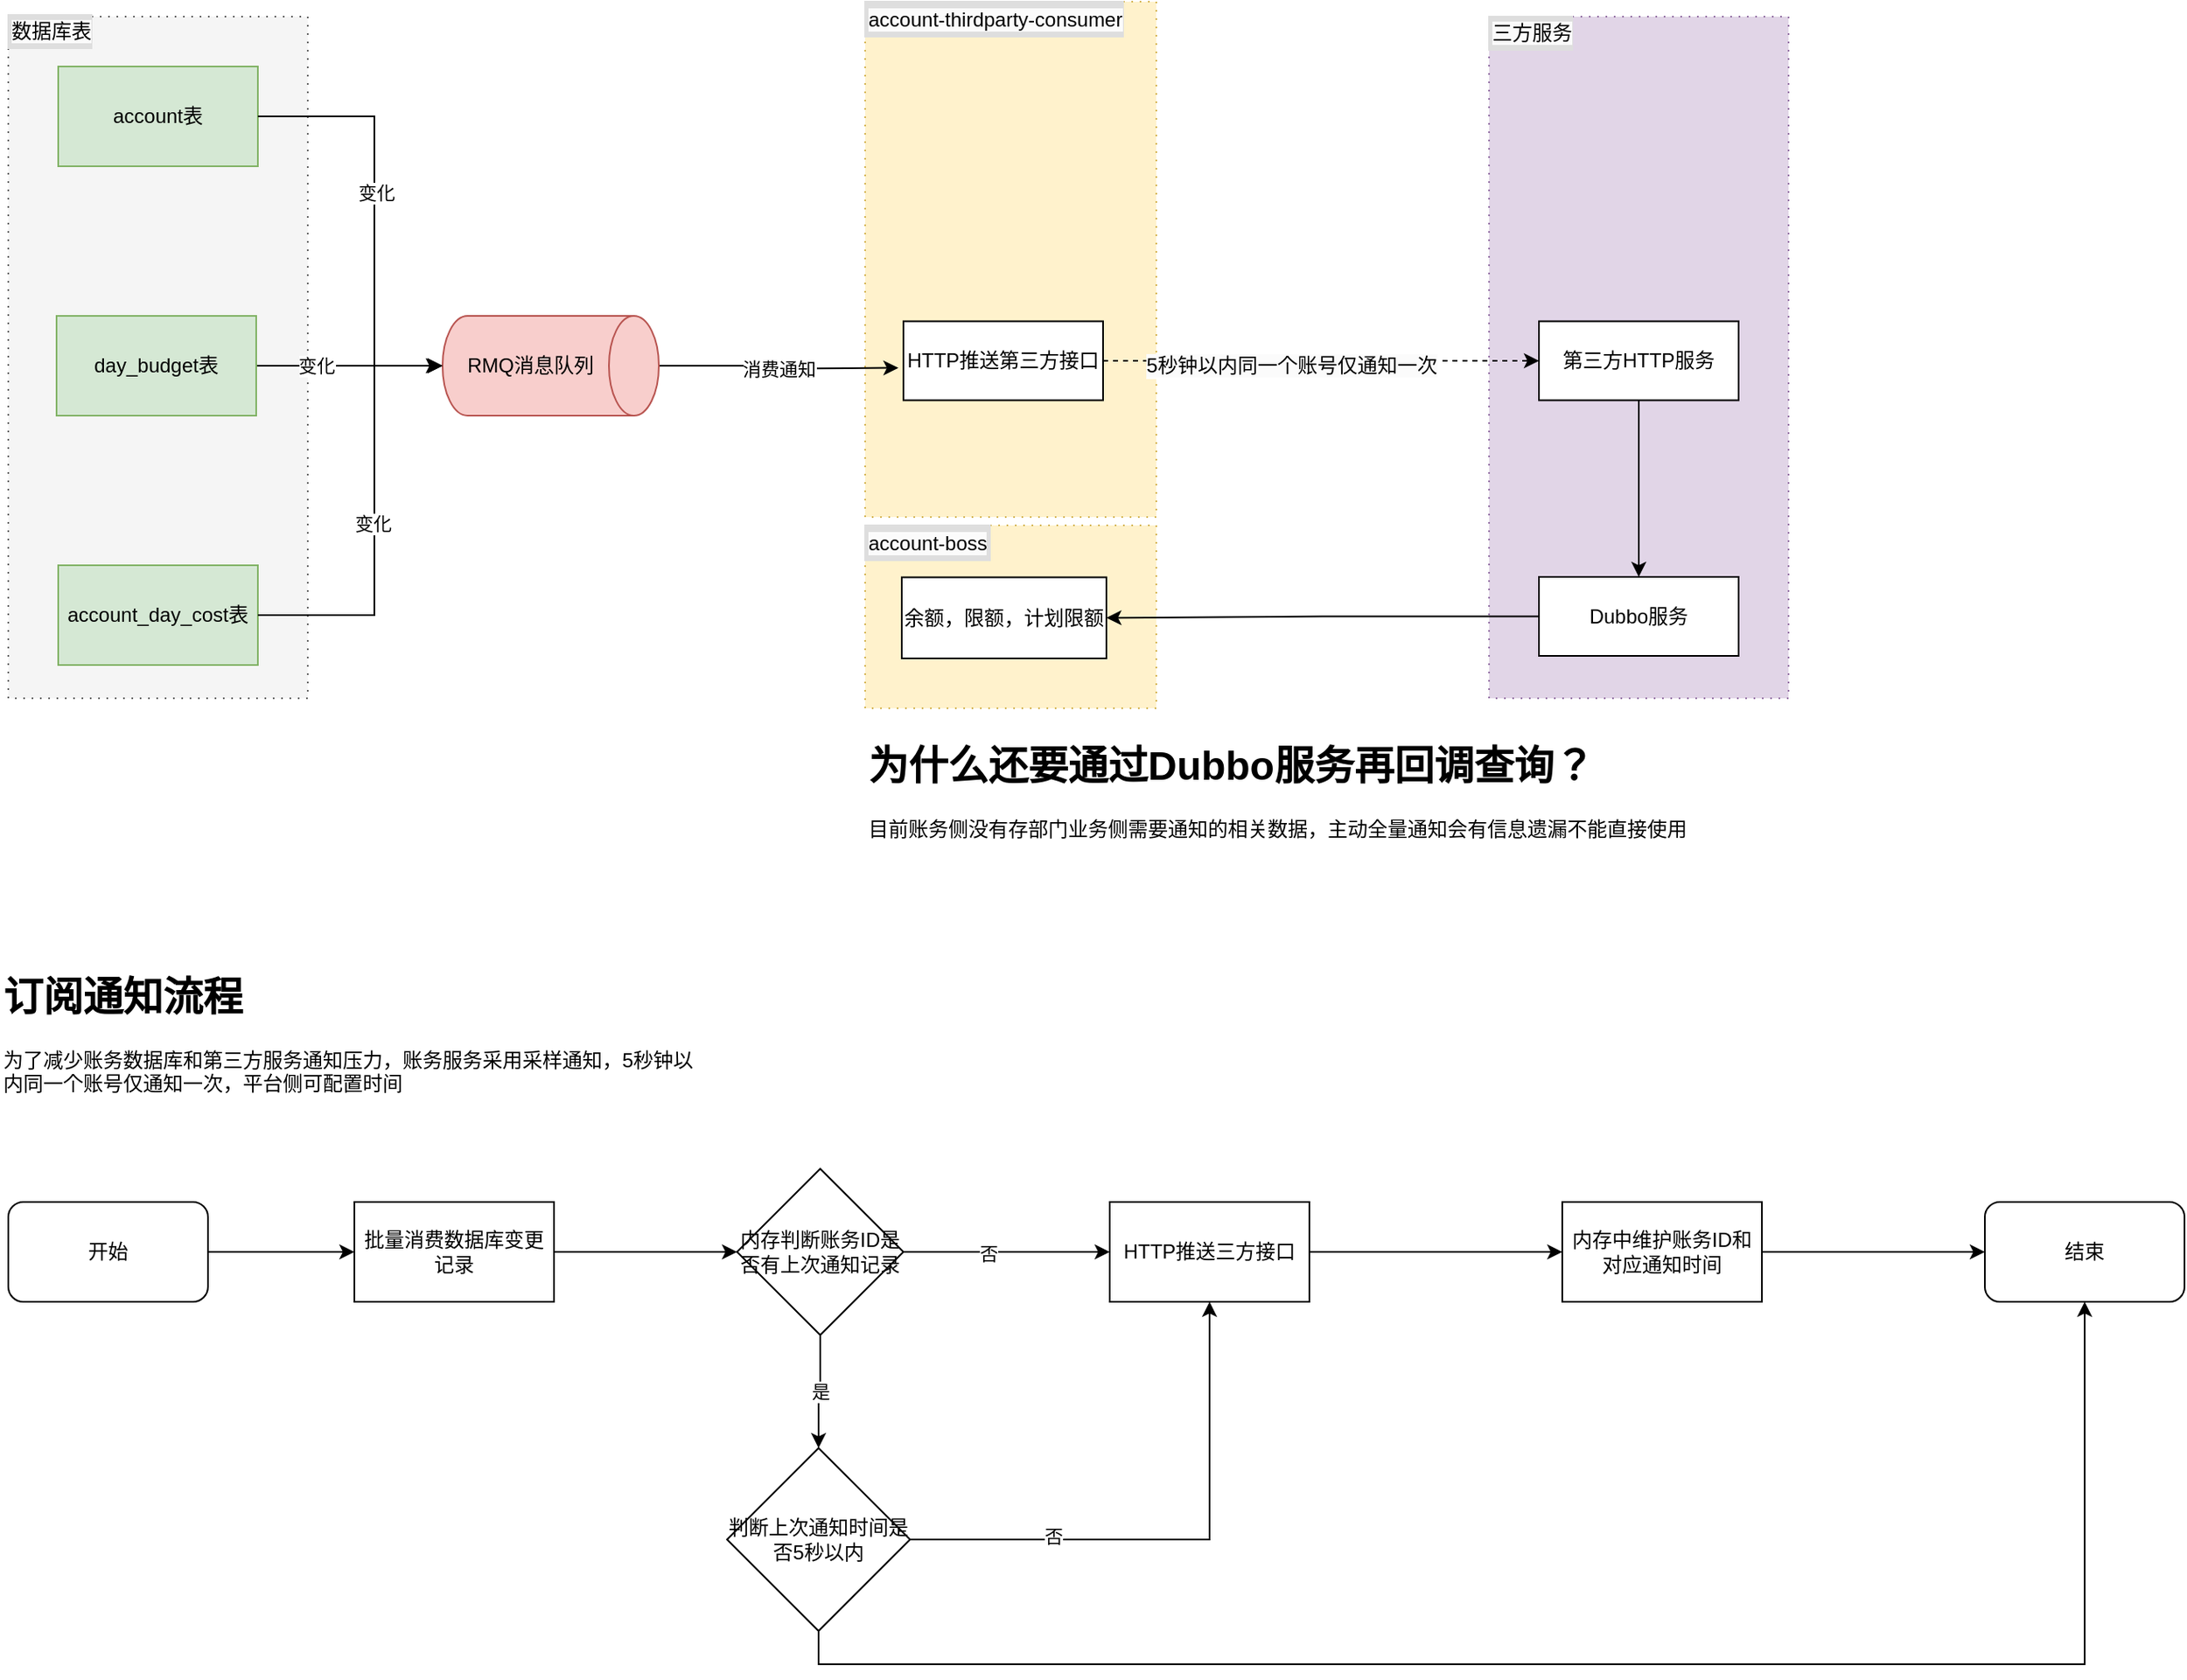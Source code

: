 <mxfile version="26.1.1">
  <diagram name="第 1 页" id="F6PljOLyG9azyLXPhSDL">
    <mxGraphModel dx="1434" dy="689" grid="1" gridSize="10" guides="1" tooltips="1" connect="1" arrows="1" fold="1" page="1" pageScale="1" pageWidth="1654" pageHeight="1169" math="0" shadow="0">
      <root>
        <mxCell id="0" />
        <mxCell id="1" parent="0" />
        <mxCell id="vvVfT5waRp4Ro9vgC6uj-3" value="" style="rounded=0;whiteSpace=wrap;html=1;dashed=1;dashPattern=1 4;fillColor=#fff2cc;strokeColor=#d6b656;" vertex="1" parent="1">
          <mxGeometry x="685" y="396" width="175" height="110" as="geometry" />
        </mxCell>
        <mxCell id="Rp6ea-_ialCVZ0uuq4UE-31" value="" style="rounded=0;whiteSpace=wrap;html=1;dashed=1;dashPattern=1 4;fillColor=#e1d5e7;strokeColor=#9673a6;" parent="1" vertex="1">
          <mxGeometry x="1060" y="90" width="180" height="410" as="geometry" />
        </mxCell>
        <mxCell id="Rp6ea-_ialCVZ0uuq4UE-16" value="" style="rounded=0;whiteSpace=wrap;html=1;dashed=1;dashPattern=1 4;fillColor=#fff2cc;strokeColor=#d6b656;" parent="1" vertex="1">
          <mxGeometry x="685" y="81" width="175" height="310" as="geometry" />
        </mxCell>
        <mxCell id="Rp6ea-_ialCVZ0uuq4UE-14" value="" style="rounded=0;whiteSpace=wrap;html=1;dashed=1;dashPattern=1 4;fillColor=#f5f5f5;fontColor=#333333;strokeColor=#666666;" parent="1" vertex="1">
          <mxGeometry x="170" y="90" width="180" height="410" as="geometry" />
        </mxCell>
        <mxCell id="Rp6ea-_ialCVZ0uuq4UE-1" value="account表" style="rounded=0;whiteSpace=wrap;html=1;fillColor=#d5e8d4;strokeColor=#82b366;" parent="1" vertex="1">
          <mxGeometry x="200" y="120" width="120" height="60" as="geometry" />
        </mxCell>
        <mxCell id="Rp6ea-_ialCVZ0uuq4UE-6" style="edgeStyle=orthogonalEdgeStyle;rounded=0;orthogonalLoop=1;jettySize=auto;html=1;exitX=1;exitY=0.5;exitDx=0;exitDy=0;" parent="1" source="Rp6ea-_ialCVZ0uuq4UE-2" edge="1">
          <mxGeometry relative="1" as="geometry">
            <mxPoint x="430" y="300" as="targetPoint" />
          </mxGeometry>
        </mxCell>
        <mxCell id="Rp6ea-_ialCVZ0uuq4UE-10" value="变化" style="edgeLabel;html=1;align=center;verticalAlign=middle;resizable=0;points=[];" parent="Rp6ea-_ialCVZ0uuq4UE-6" vertex="1" connectable="0">
          <mxGeometry x="-0.566" relative="1" as="geometry">
            <mxPoint x="12" as="offset" />
          </mxGeometry>
        </mxCell>
        <mxCell id="Rp6ea-_ialCVZ0uuq4UE-2" value="day_budget表" style="rounded=0;whiteSpace=wrap;html=1;fillColor=#d5e8d4;strokeColor=#82b366;" parent="1" vertex="1">
          <mxGeometry x="199" y="270" width="120" height="60" as="geometry" />
        </mxCell>
        <mxCell id="Rp6ea-_ialCVZ0uuq4UE-3" value="account_day_cost表" style="rounded=0;whiteSpace=wrap;html=1;fillColor=#d5e8d4;strokeColor=#82b366;" parent="1" vertex="1">
          <mxGeometry x="200" y="420" width="120" height="60" as="geometry" />
        </mxCell>
        <mxCell id="Rp6ea-_ialCVZ0uuq4UE-13" value="&lt;div&gt;消费通知&lt;/div&gt;" style="edgeStyle=orthogonalEdgeStyle;rounded=0;orthogonalLoop=1;jettySize=auto;html=1;entryX=0;entryY=0.5;entryDx=0;entryDy=0;" parent="1" source="Rp6ea-_ialCVZ0uuq4UE-4" edge="1">
          <mxGeometry x="0.009" relative="1" as="geometry">
            <mxPoint x="705" y="301.25" as="targetPoint" />
            <mxPoint as="offset" />
          </mxGeometry>
        </mxCell>
        <mxCell id="Rp6ea-_ialCVZ0uuq4UE-4" value="RMQ消息队列" style="shape=cylinder3;whiteSpace=wrap;html=1;boundedLbl=1;backgroundOutline=1;size=15;direction=south;fillColor=#f8cecc;strokeColor=#b85450;" parent="1" vertex="1">
          <mxGeometry x="431" y="270" width="130" height="60" as="geometry" />
        </mxCell>
        <mxCell id="Rp6ea-_ialCVZ0uuq4UE-5" style="edgeStyle=orthogonalEdgeStyle;rounded=0;orthogonalLoop=1;jettySize=auto;html=1;exitX=1;exitY=0.5;exitDx=0;exitDy=0;entryX=0.5;entryY=1;entryDx=0;entryDy=0;entryPerimeter=0;" parent="1" source="Rp6ea-_ialCVZ0uuq4UE-1" target="Rp6ea-_ialCVZ0uuq4UE-4" edge="1">
          <mxGeometry relative="1" as="geometry">
            <Array as="points">
              <mxPoint x="390" y="150" />
              <mxPoint x="390" y="300" />
            </Array>
          </mxGeometry>
        </mxCell>
        <mxCell id="Rp6ea-_ialCVZ0uuq4UE-8" value="变化" style="edgeLabel;html=1;align=center;verticalAlign=middle;resizable=0;points=[];" parent="Rp6ea-_ialCVZ0uuq4UE-5" vertex="1" connectable="0">
          <mxGeometry x="-0.115" y="1" relative="1" as="geometry">
            <mxPoint as="offset" />
          </mxGeometry>
        </mxCell>
        <mxCell id="Rp6ea-_ialCVZ0uuq4UE-7" style="edgeStyle=orthogonalEdgeStyle;rounded=0;orthogonalLoop=1;jettySize=auto;html=1;exitX=1;exitY=0.5;exitDx=0;exitDy=0;entryX=0.5;entryY=1;entryDx=0;entryDy=0;entryPerimeter=0;" parent="1" source="Rp6ea-_ialCVZ0uuq4UE-3" target="Rp6ea-_ialCVZ0uuq4UE-4" edge="1">
          <mxGeometry relative="1" as="geometry">
            <Array as="points">
              <mxPoint x="390" y="450" />
              <mxPoint x="390" y="300" />
            </Array>
          </mxGeometry>
        </mxCell>
        <mxCell id="Rp6ea-_ialCVZ0uuq4UE-11" value="变化" style="edgeLabel;html=1;align=center;verticalAlign=middle;resizable=0;points=[];" parent="Rp6ea-_ialCVZ0uuq4UE-7" vertex="1" connectable="0">
          <mxGeometry x="-0.038" y="1" relative="1" as="geometry">
            <mxPoint as="offset" />
          </mxGeometry>
        </mxCell>
        <mxCell id="Rp6ea-_ialCVZ0uuq4UE-18" value="&lt;span style=&quot;color: rgb(0, 0, 0); font-family: Helvetica; font-size: 12px; font-style: normal; font-variant-ligatures: normal; font-variant-caps: normal; font-weight: 400; letter-spacing: normal; orphans: 2; text-indent: 0px; text-transform: none; widows: 2; word-spacing: 0px; -webkit-text-stroke-width: 0px; white-space: normal; background-color: rgb(251, 251, 251); text-decoration-thickness: initial; text-decoration-style: initial; text-decoration-color: initial; float: none; display: inline !important;&quot;&gt;account-thirdparty-consumer&lt;/span&gt;" style="text;html=1;align=left;verticalAlign=middle;whiteSpace=wrap;rounded=0;fillColor=#DEDEDE;strokeColor=#DEDEDE;fontColor=#333333;" parent="1" vertex="1">
          <mxGeometry x="685" y="81" width="155" height="21" as="geometry" />
        </mxCell>
        <mxCell id="Rp6ea-_ialCVZ0uuq4UE-34" style="edgeStyle=orthogonalEdgeStyle;rounded=0;orthogonalLoop=1;jettySize=auto;html=1;exitX=1;exitY=0.5;exitDx=0;exitDy=0;entryX=0;entryY=0.5;entryDx=0;entryDy=0;dashed=1;" parent="1" source="Rp6ea-_ialCVZ0uuq4UE-27" target="Rp6ea-_ialCVZ0uuq4UE-32" edge="1">
          <mxGeometry relative="1" as="geometry" />
        </mxCell>
        <mxCell id="vvVfT5waRp4Ro9vgC6uj-8" value="&lt;span style=&quot;font-size: 12px; text-align: left; text-wrap-mode: wrap; background-color: rgb(251, 251, 251);&quot;&gt;5秒钟以内同一个账号仅通知一次&lt;/span&gt;" style="edgeLabel;html=1;align=center;verticalAlign=middle;resizable=0;points=[];rotation=0;" vertex="1" connectable="0" parent="Rp6ea-_ialCVZ0uuq4UE-34">
          <mxGeometry x="-0.137" y="-3" relative="1" as="geometry">
            <mxPoint as="offset" />
          </mxGeometry>
        </mxCell>
        <mxCell id="Rp6ea-_ialCVZ0uuq4UE-27" value="HTTP推送第三方接口" style="rounded=0;whiteSpace=wrap;html=1;" parent="1" vertex="1">
          <mxGeometry x="708" y="273.25" width="120" height="47.5" as="geometry" />
        </mxCell>
        <mxCell id="vvVfT5waRp4Ro9vgC6uj-2" style="edgeStyle=orthogonalEdgeStyle;rounded=0;orthogonalLoop=1;jettySize=auto;html=1;exitX=0.5;exitY=1;exitDx=0;exitDy=0;entryX=0.5;entryY=0;entryDx=0;entryDy=0;" edge="1" parent="1" source="Rp6ea-_ialCVZ0uuq4UE-32" target="vvVfT5waRp4Ro9vgC6uj-1">
          <mxGeometry relative="1" as="geometry" />
        </mxCell>
        <mxCell id="Rp6ea-_ialCVZ0uuq4UE-32" value="第三方HTTP服务" style="rounded=0;whiteSpace=wrap;html=1;" parent="1" vertex="1">
          <mxGeometry x="1090" y="273.25" width="120" height="47.5" as="geometry" />
        </mxCell>
        <mxCell id="Rp6ea-_ialCVZ0uuq4UE-36" value="&lt;span style=&quot;color: rgb(0, 0, 0); font-family: Helvetica; font-size: 12px; font-style: normal; font-variant-ligatures: normal; font-variant-caps: normal; font-weight: 400; letter-spacing: normal; orphans: 2; text-indent: 0px; text-transform: none; widows: 2; word-spacing: 0px; -webkit-text-stroke-width: 0px; white-space: normal; background-color: rgb(251, 251, 251); text-decoration-thickness: initial; text-decoration-style: initial; text-decoration-color: initial; float: none; display: inline !important;&quot;&gt;三方服务&lt;/span&gt;" style="text;html=1;align=left;verticalAlign=middle;whiteSpace=wrap;rounded=0;fillColor=#DEDEDE;strokeColor=#DEDEDE;fontColor=#333333;" parent="1" vertex="1">
          <mxGeometry x="1060" y="90" width="50" height="20" as="geometry" />
        </mxCell>
        <mxCell id="Rp6ea-_ialCVZ0uuq4UE-37" value="&lt;span style=&quot;color: rgb(0, 0, 0); font-family: Helvetica; font-size: 12px; font-style: normal; font-variant-ligatures: normal; font-variant-caps: normal; font-weight: 400; letter-spacing: normal; orphans: 2; text-indent: 0px; text-transform: none; widows: 2; word-spacing: 0px; -webkit-text-stroke-width: 0px; white-space: normal; background-color: rgb(251, 251, 251); text-decoration-thickness: initial; text-decoration-style: initial; text-decoration-color: initial; float: none; display: inline !important;&quot;&gt;数据库表&lt;/span&gt;" style="text;html=1;align=left;verticalAlign=middle;whiteSpace=wrap;rounded=0;fillColor=#DEDEDE;strokeColor=#DEDEDE;fontColor=#333333;" parent="1" vertex="1">
          <mxGeometry x="170" y="89" width="50" height="20" as="geometry" />
        </mxCell>
        <mxCell id="bRiPWG7i6BMq6-Eh8w5--5" value="" style="edgeStyle=orthogonalEdgeStyle;rounded=0;orthogonalLoop=1;jettySize=auto;html=1;exitX=1;exitY=0.5;exitDx=0;exitDy=0;entryX=0;entryY=0.5;entryDx=0;entryDy=0;" parent="1" source="bRiPWG7i6BMq6-Eh8w5--16" target="bRiPWG7i6BMq6-Eh8w5--23" edge="1">
          <mxGeometry relative="1" as="geometry">
            <mxPoint x="528" y="833" as="sourcePoint" />
            <mxPoint x="600" y="833" as="targetPoint" />
          </mxGeometry>
        </mxCell>
        <mxCell id="bRiPWG7i6BMq6-Eh8w5--17" style="edgeStyle=orthogonalEdgeStyle;rounded=0;orthogonalLoop=1;jettySize=auto;html=1;exitX=1;exitY=0.5;exitDx=0;exitDy=0;entryX=0;entryY=0.5;entryDx=0;entryDy=0;" parent="1" source="bRiPWG7i6BMq6-Eh8w5--15" target="bRiPWG7i6BMq6-Eh8w5--16" edge="1">
          <mxGeometry relative="1" as="geometry" />
        </mxCell>
        <mxCell id="bRiPWG7i6BMq6-Eh8w5--15" value="开始" style="rounded=1;whiteSpace=wrap;html=1;" parent="1" vertex="1">
          <mxGeometry x="170" y="803" width="120" height="60" as="geometry" />
        </mxCell>
        <mxCell id="bRiPWG7i6BMq6-Eh8w5--16" value="批量消费数据库变更记录" style="rounded=0;whiteSpace=wrap;html=1;" parent="1" vertex="1">
          <mxGeometry x="378" y="803" width="120" height="60" as="geometry" />
        </mxCell>
        <mxCell id="bRiPWG7i6BMq6-Eh8w5--34" style="edgeStyle=orthogonalEdgeStyle;rounded=0;orthogonalLoop=1;jettySize=auto;html=1;exitX=1;exitY=0.5;exitDx=0;exitDy=0;entryX=0;entryY=0.5;entryDx=0;entryDy=0;" parent="1" source="bRiPWG7i6BMq6-Eh8w5--23" target="bRiPWG7i6BMq6-Eh8w5--28" edge="1">
          <mxGeometry relative="1" as="geometry" />
        </mxCell>
        <mxCell id="bRiPWG7i6BMq6-Eh8w5--38" value="否" style="edgeLabel;html=1;align=center;verticalAlign=middle;resizable=0;points=[];" parent="bRiPWG7i6BMq6-Eh8w5--34" vertex="1" connectable="0">
          <mxGeometry x="-0.257" y="-3" relative="1" as="geometry">
            <mxPoint x="5" y="-2" as="offset" />
          </mxGeometry>
        </mxCell>
        <mxCell id="bRiPWG7i6BMq6-Eh8w5--39" value="是" style="edgeStyle=orthogonalEdgeStyle;rounded=0;orthogonalLoop=1;jettySize=auto;html=1;exitX=0.5;exitY=1;exitDx=0;exitDy=0;entryX=0.5;entryY=0;entryDx=0;entryDy=0;" parent="1" source="bRiPWG7i6BMq6-Eh8w5--23" target="bRiPWG7i6BMq6-Eh8w5--27" edge="1">
          <mxGeometry relative="1" as="geometry" />
        </mxCell>
        <mxCell id="bRiPWG7i6BMq6-Eh8w5--23" value="内存判断账务ID是否有上次通知记录" style="rhombus;whiteSpace=wrap;html=1;" parent="1" vertex="1">
          <mxGeometry x="608" y="783" width="100" height="100" as="geometry" />
        </mxCell>
        <mxCell id="bRiPWG7i6BMq6-Eh8w5--26" value="结束" style="rounded=1;whiteSpace=wrap;html=1;" parent="1" vertex="1">
          <mxGeometry x="1358" y="803" width="120" height="60" as="geometry" />
        </mxCell>
        <mxCell id="bRiPWG7i6BMq6-Eh8w5--40" style="edgeStyle=orthogonalEdgeStyle;rounded=0;orthogonalLoop=1;jettySize=auto;html=1;exitX=1;exitY=0.5;exitDx=0;exitDy=0;entryX=0.5;entryY=1;entryDx=0;entryDy=0;" parent="1" source="bRiPWG7i6BMq6-Eh8w5--27" target="bRiPWG7i6BMq6-Eh8w5--28" edge="1">
          <mxGeometry relative="1" as="geometry" />
        </mxCell>
        <mxCell id="bRiPWG7i6BMq6-Eh8w5--41" value="否" style="edgeLabel;html=1;align=center;verticalAlign=middle;resizable=0;points=[];" parent="bRiPWG7i6BMq6-Eh8w5--40" vertex="1" connectable="0">
          <mxGeometry x="-0.341" y="2" relative="1" as="geometry">
            <mxPoint x="-21" as="offset" />
          </mxGeometry>
        </mxCell>
        <mxCell id="bRiPWG7i6BMq6-Eh8w5--42" style="edgeStyle=orthogonalEdgeStyle;rounded=0;orthogonalLoop=1;jettySize=auto;html=1;exitX=0.5;exitY=1;exitDx=0;exitDy=0;entryX=0.5;entryY=1;entryDx=0;entryDy=0;" parent="1" source="bRiPWG7i6BMq6-Eh8w5--27" target="bRiPWG7i6BMq6-Eh8w5--26" edge="1">
          <mxGeometry relative="1" as="geometry" />
        </mxCell>
        <mxCell id="bRiPWG7i6BMq6-Eh8w5--27" value="判断上次通知时间是否5秒以内" style="rhombus;whiteSpace=wrap;html=1;" parent="1" vertex="1">
          <mxGeometry x="602" y="951" width="110" height="110" as="geometry" />
        </mxCell>
        <mxCell id="bRiPWG7i6BMq6-Eh8w5--32" value="" style="edgeStyle=orthogonalEdgeStyle;rounded=0;orthogonalLoop=1;jettySize=auto;html=1;" parent="1" source="bRiPWG7i6BMq6-Eh8w5--28" target="bRiPWG7i6BMq6-Eh8w5--31" edge="1">
          <mxGeometry relative="1" as="geometry" />
        </mxCell>
        <mxCell id="bRiPWG7i6BMq6-Eh8w5--28" value="HTTP推送三方接口" style="whiteSpace=wrap;html=1;" parent="1" vertex="1">
          <mxGeometry x="832" y="803" width="120" height="60" as="geometry" />
        </mxCell>
        <mxCell id="bRiPWG7i6BMq6-Eh8w5--37" style="edgeStyle=orthogonalEdgeStyle;rounded=0;orthogonalLoop=1;jettySize=auto;html=1;exitX=1;exitY=0.5;exitDx=0;exitDy=0;entryX=0;entryY=0.5;entryDx=0;entryDy=0;" parent="1" source="bRiPWG7i6BMq6-Eh8w5--31" target="bRiPWG7i6BMq6-Eh8w5--26" edge="1">
          <mxGeometry relative="1" as="geometry" />
        </mxCell>
        <mxCell id="bRiPWG7i6BMq6-Eh8w5--31" value="内存中维护账务ID和对应通知时间" style="whiteSpace=wrap;html=1;" parent="1" vertex="1">
          <mxGeometry x="1104" y="803" width="120" height="60" as="geometry" />
        </mxCell>
        <mxCell id="bRiPWG7i6BMq6-Eh8w5--44" value="&lt;h1 style=&quot;margin-top: 0px;&quot;&gt;订阅通知流程&lt;/h1&gt;&lt;p&gt;为了减少账务数据库和第三方服务通知压力，账务服务采用采样通知，5秒钟以内同一个账号仅通知一次，平台侧可配置时间&lt;/p&gt;" style="text;html=1;whiteSpace=wrap;overflow=hidden;rounded=0;" parent="1" vertex="1">
          <mxGeometry x="165" y="659" width="420" height="95" as="geometry" />
        </mxCell>
        <mxCell id="vvVfT5waRp4Ro9vgC6uj-7" style="edgeStyle=orthogonalEdgeStyle;rounded=0;orthogonalLoop=1;jettySize=auto;html=1;exitX=0;exitY=0.5;exitDx=0;exitDy=0;entryX=1;entryY=0.5;entryDx=0;entryDy=0;" edge="1" parent="1" source="vvVfT5waRp4Ro9vgC6uj-1" target="vvVfT5waRp4Ro9vgC6uj-6">
          <mxGeometry relative="1" as="geometry" />
        </mxCell>
        <mxCell id="vvVfT5waRp4Ro9vgC6uj-1" value="Dubbo服务" style="rounded=0;whiteSpace=wrap;html=1;" vertex="1" parent="1">
          <mxGeometry x="1090" y="427" width="120" height="47.5" as="geometry" />
        </mxCell>
        <mxCell id="vvVfT5waRp4Ro9vgC6uj-4" value="&lt;span style=&quot;color: rgb(0, 0, 0); font-family: Helvetica; font-size: 12px; font-style: normal; font-variant-ligatures: normal; font-variant-caps: normal; font-weight: 400; letter-spacing: normal; orphans: 2; text-indent: 0px; text-transform: none; widows: 2; word-spacing: 0px; -webkit-text-stroke-width: 0px; white-space: normal; background-color: rgb(251, 251, 251); text-decoration-thickness: initial; text-decoration-style: initial; text-decoration-color: initial; float: none; display: inline !important;&quot;&gt;account-boss&lt;/span&gt;" style="text;html=1;align=left;verticalAlign=middle;whiteSpace=wrap;rounded=0;fillColor=#DEDEDE;strokeColor=#DEDEDE;fontColor=#333333;" vertex="1" parent="1">
          <mxGeometry x="685" y="396" width="75" height="21" as="geometry" />
        </mxCell>
        <mxCell id="vvVfT5waRp4Ro9vgC6uj-6" value="余额，限额，计划限额" style="rounded=0;whiteSpace=wrap;html=1;" vertex="1" parent="1">
          <mxGeometry x="707" y="427.25" width="123" height="48.75" as="geometry" />
        </mxCell>
        <mxCell id="vvVfT5waRp4Ro9vgC6uj-10" value="&lt;h1 style=&quot;margin-top: 0px;&quot;&gt;为什么还要通过Dubbo服务再回调查询？&lt;/h1&gt;&lt;p&gt;目前账务侧没有存部门业务侧需要通知的相关数据，主动全量通知会有信息遗漏不能直接使用&lt;/p&gt;" style="text;html=1;whiteSpace=wrap;overflow=hidden;rounded=0;" vertex="1" parent="1">
          <mxGeometry x="685" y="520" width="565" height="100" as="geometry" />
        </mxCell>
      </root>
    </mxGraphModel>
  </diagram>
</mxfile>
